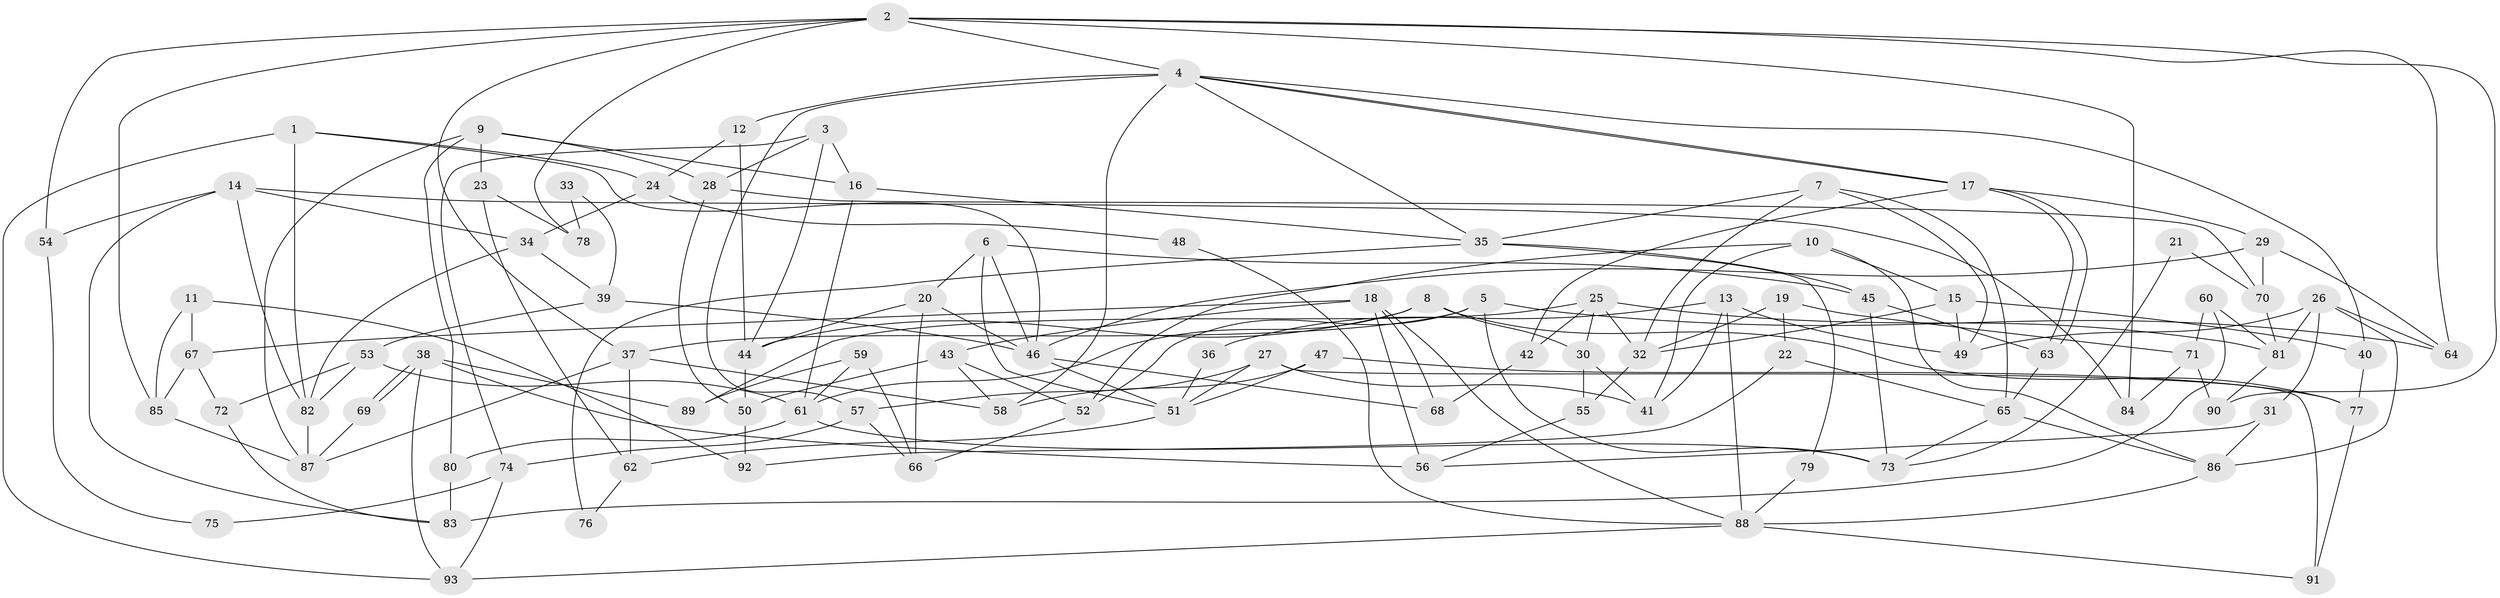 // Generated by graph-tools (version 1.1) at 2025/15/03/09/25 04:15:15]
// undirected, 93 vertices, 186 edges
graph export_dot {
graph [start="1"]
  node [color=gray90,style=filled];
  1;
  2;
  3;
  4;
  5;
  6;
  7;
  8;
  9;
  10;
  11;
  12;
  13;
  14;
  15;
  16;
  17;
  18;
  19;
  20;
  21;
  22;
  23;
  24;
  25;
  26;
  27;
  28;
  29;
  30;
  31;
  32;
  33;
  34;
  35;
  36;
  37;
  38;
  39;
  40;
  41;
  42;
  43;
  44;
  45;
  46;
  47;
  48;
  49;
  50;
  51;
  52;
  53;
  54;
  55;
  56;
  57;
  58;
  59;
  60;
  61;
  62;
  63;
  64;
  65;
  66;
  67;
  68;
  69;
  70;
  71;
  72;
  73;
  74;
  75;
  76;
  77;
  78;
  79;
  80;
  81;
  82;
  83;
  84;
  85;
  86;
  87;
  88;
  89;
  90;
  91;
  92;
  93;
  1 -- 46;
  1 -- 82;
  1 -- 24;
  1 -- 93;
  2 -- 64;
  2 -- 85;
  2 -- 4;
  2 -- 37;
  2 -- 54;
  2 -- 78;
  2 -- 84;
  2 -- 90;
  3 -- 44;
  3 -- 16;
  3 -- 28;
  3 -- 74;
  4 -- 17;
  4 -- 17;
  4 -- 12;
  4 -- 35;
  4 -- 40;
  4 -- 57;
  4 -- 58;
  5 -- 37;
  5 -- 73;
  5 -- 52;
  5 -- 64;
  6 -- 20;
  6 -- 46;
  6 -- 45;
  6 -- 51;
  7 -- 35;
  7 -- 65;
  7 -- 32;
  7 -- 49;
  8 -- 44;
  8 -- 30;
  8 -- 61;
  8 -- 77;
  9 -- 16;
  9 -- 28;
  9 -- 23;
  9 -- 80;
  9 -- 87;
  10 -- 86;
  10 -- 52;
  10 -- 15;
  10 -- 41;
  11 -- 92;
  11 -- 67;
  11 -- 85;
  12 -- 24;
  12 -- 44;
  13 -- 88;
  13 -- 49;
  13 -- 36;
  13 -- 41;
  14 -- 83;
  14 -- 34;
  14 -- 54;
  14 -- 82;
  14 -- 84;
  15 -- 49;
  15 -- 32;
  15 -- 40;
  16 -- 61;
  16 -- 35;
  17 -- 63;
  17 -- 63;
  17 -- 29;
  17 -- 42;
  18 -- 43;
  18 -- 88;
  18 -- 56;
  18 -- 67;
  18 -- 68;
  19 -- 32;
  19 -- 71;
  19 -- 22;
  20 -- 46;
  20 -- 66;
  20 -- 44;
  21 -- 70;
  21 -- 73;
  22 -- 65;
  22 -- 92;
  23 -- 62;
  23 -- 78;
  24 -- 34;
  24 -- 48;
  25 -- 81;
  25 -- 32;
  25 -- 30;
  25 -- 42;
  25 -- 89;
  26 -- 64;
  26 -- 31;
  26 -- 49;
  26 -- 81;
  26 -- 86;
  27 -- 41;
  27 -- 57;
  27 -- 51;
  27 -- 91;
  28 -- 70;
  28 -- 50;
  29 -- 46;
  29 -- 64;
  29 -- 70;
  30 -- 41;
  30 -- 55;
  31 -- 56;
  31 -- 86;
  32 -- 55;
  33 -- 78;
  33 -- 39;
  34 -- 39;
  34 -- 82;
  35 -- 45;
  35 -- 76;
  35 -- 79;
  36 -- 51;
  37 -- 58;
  37 -- 62;
  37 -- 87;
  38 -- 69;
  38 -- 69;
  38 -- 56;
  38 -- 89;
  38 -- 93;
  39 -- 46;
  39 -- 53;
  40 -- 77;
  42 -- 68;
  43 -- 50;
  43 -- 58;
  43 -- 52;
  44 -- 50;
  45 -- 73;
  45 -- 63;
  46 -- 68;
  46 -- 51;
  47 -- 77;
  47 -- 51;
  47 -- 58;
  48 -- 88;
  50 -- 92;
  51 -- 62;
  52 -- 66;
  53 -- 61;
  53 -- 82;
  53 -- 72;
  54 -- 75;
  55 -- 56;
  57 -- 74;
  57 -- 66;
  59 -- 66;
  59 -- 89;
  59 -- 61;
  60 -- 71;
  60 -- 83;
  60 -- 81;
  61 -- 73;
  61 -- 80;
  62 -- 76;
  63 -- 65;
  65 -- 86;
  65 -- 73;
  67 -- 85;
  67 -- 72;
  69 -- 87;
  70 -- 81;
  71 -- 90;
  71 -- 84;
  72 -- 83;
  74 -- 93;
  74 -- 75;
  77 -- 91;
  79 -- 88;
  80 -- 83;
  81 -- 90;
  82 -- 87;
  85 -- 87;
  86 -- 88;
  88 -- 91;
  88 -- 93;
}
